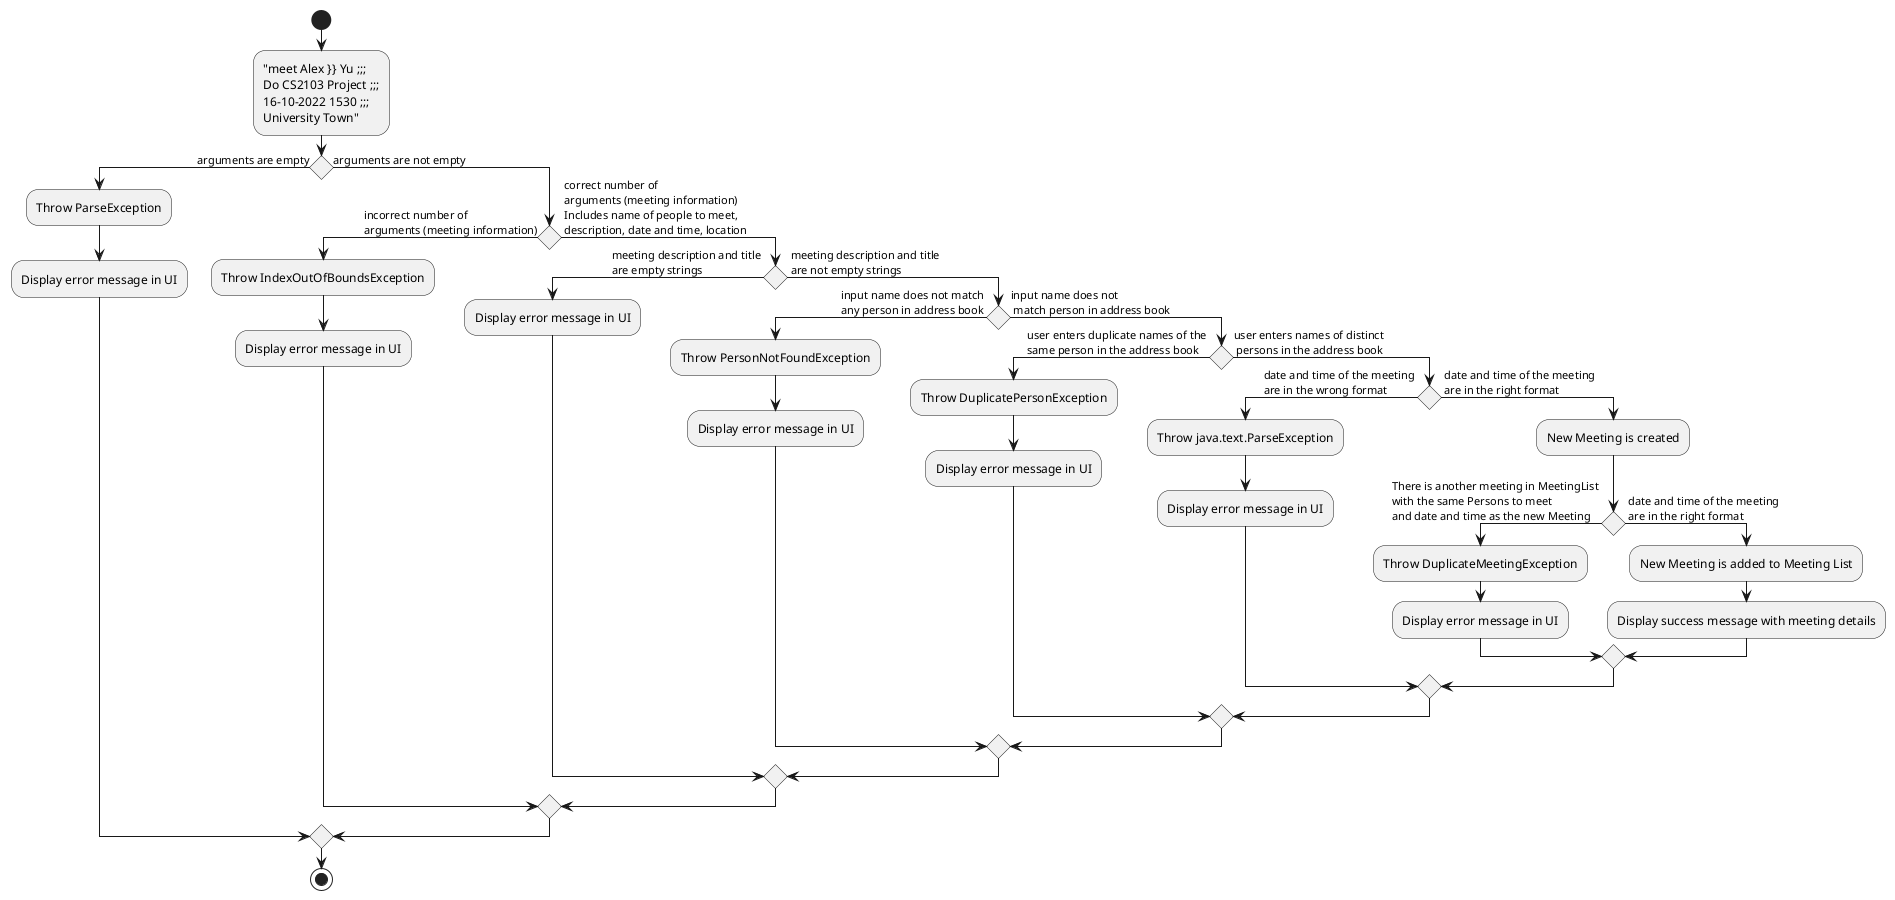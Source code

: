 @startuml
'https://plantuml.com/activity-diagram-beta

start
:"meet Alex }} Yu ;;;\nDo CS2103 Project ;;;\n16-10-2022 1530 ;;;\nUniversity Town";

if () then (arguments are empty)
    :Throw ParseException;
    :Display error message in UI;

else (arguments are not empty)
    if () then ( incorrect number of \n arguments (meeting information))
        :Throw IndexOutOfBoundsException;
        :Display error message in UI;
    else ( correct number of \n arguments (meeting information) \n Includes name of people to meet, \n description, date and time, location)
        if () then ( meeting description and title \n are empty strings)
            :Display error message in UI;
        else ( meeting description and title \n are not empty strings)
            if () then ( input name does not match \n any person in address book)
                :Throw PersonNotFoundException;
                :Display error message in UI;
            else (input name does not \n match person in address book)
                if () then ( user enters duplicate names of the \n same person in the address book)
                    :Throw DuplicatePersonException;
                    :Display error message in UI;
                else (user enters names of distinct \n persons in the address book)
                    if () then ( date and time of the meeting \n are in the wrong format)
                        :Throw java.text.ParseException;
                        :Display error message in UI;
                    else ( date and time of the meeting \n are in the right format)
                        :New Meeting is created;
                        if () then ( There is another meeting in MeetingList \n with the same Persons to meet \n and date and time as the new Meeting)
                            :Throw DuplicateMeetingException;
                            :Display error message in UI;
                        else ( date and time of the meeting \n are in the right format)
                            :New Meeting is added to Meeting List;
                            :Display success message with meeting details;
                        endif
                    endif
                endif
            endif
        endif
    endif
endif

stop

@enduml
